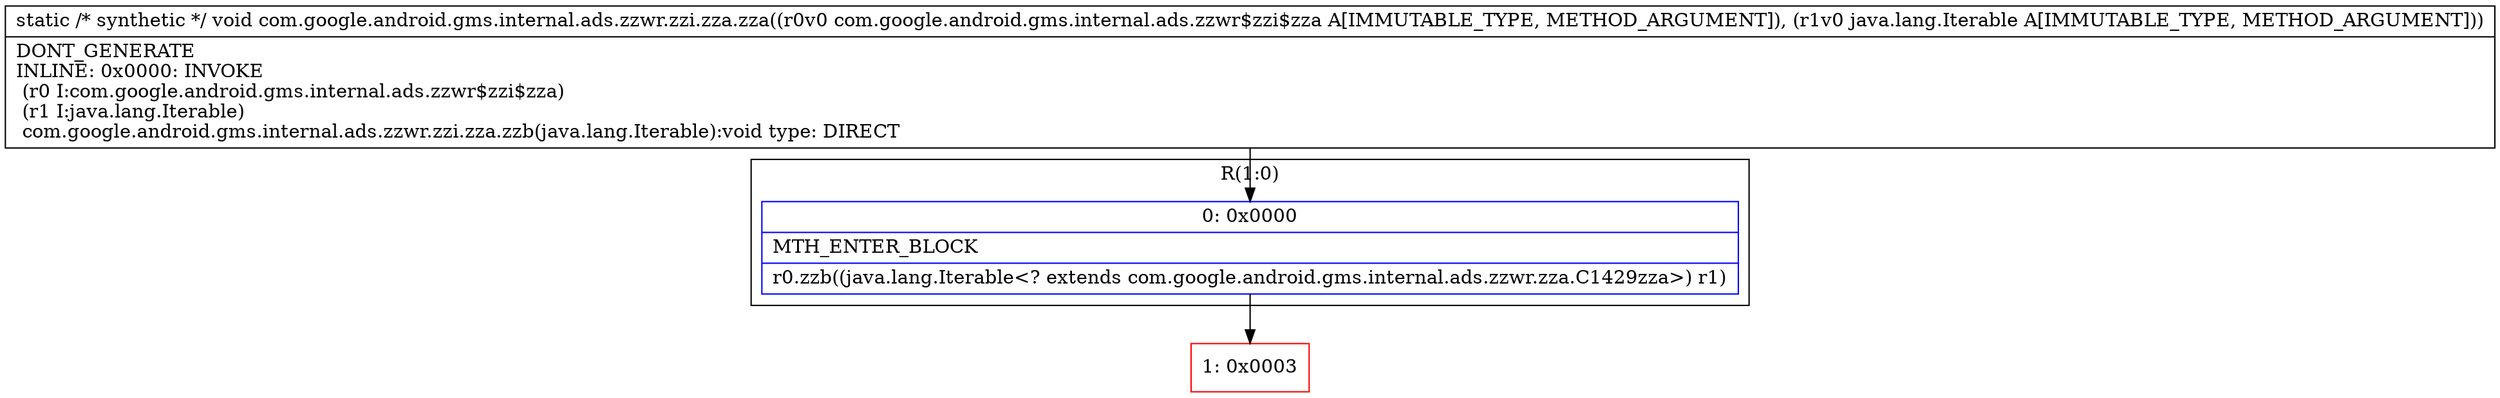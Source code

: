 digraph "CFG forcom.google.android.gms.internal.ads.zzwr.zzi.zza.zza(Lcom\/google\/android\/gms\/internal\/ads\/zzwr$zzi$zza;Ljava\/lang\/Iterable;)V" {
subgraph cluster_Region_581558075 {
label = "R(1:0)";
node [shape=record,color=blue];
Node_0 [shape=record,label="{0\:\ 0x0000|MTH_ENTER_BLOCK\l|r0.zzb((java.lang.Iterable\<? extends com.google.android.gms.internal.ads.zzwr.zza.C1429zza\>) r1)\l}"];
}
Node_1 [shape=record,color=red,label="{1\:\ 0x0003}"];
MethodNode[shape=record,label="{static \/* synthetic *\/ void com.google.android.gms.internal.ads.zzwr.zzi.zza.zza((r0v0 com.google.android.gms.internal.ads.zzwr$zzi$zza A[IMMUTABLE_TYPE, METHOD_ARGUMENT]), (r1v0 java.lang.Iterable A[IMMUTABLE_TYPE, METHOD_ARGUMENT]))  | DONT_GENERATE\lINLINE: 0x0000: INVOKE  \l  (r0 I:com.google.android.gms.internal.ads.zzwr$zzi$zza)\l  (r1 I:java.lang.Iterable)\l com.google.android.gms.internal.ads.zzwr.zzi.zza.zzb(java.lang.Iterable):void type: DIRECT\l}"];
MethodNode -> Node_0;
Node_0 -> Node_1;
}

